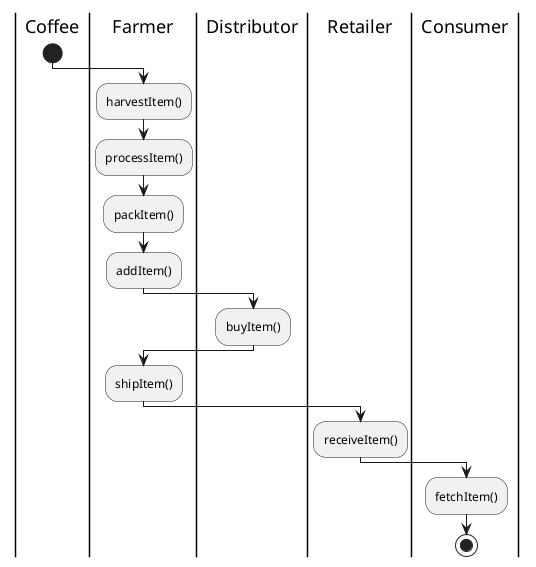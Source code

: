@startuml

| Coffee |
start
| Farmer |
:harvestItem();
:processItem();
:packItem();
:addItem();
| Distributor |
:buyItem();
| Farmer |
:shipItem();
| Retailer |
:receiveItem();
| Consumer |
:fetchItem();
stop
@enduml
